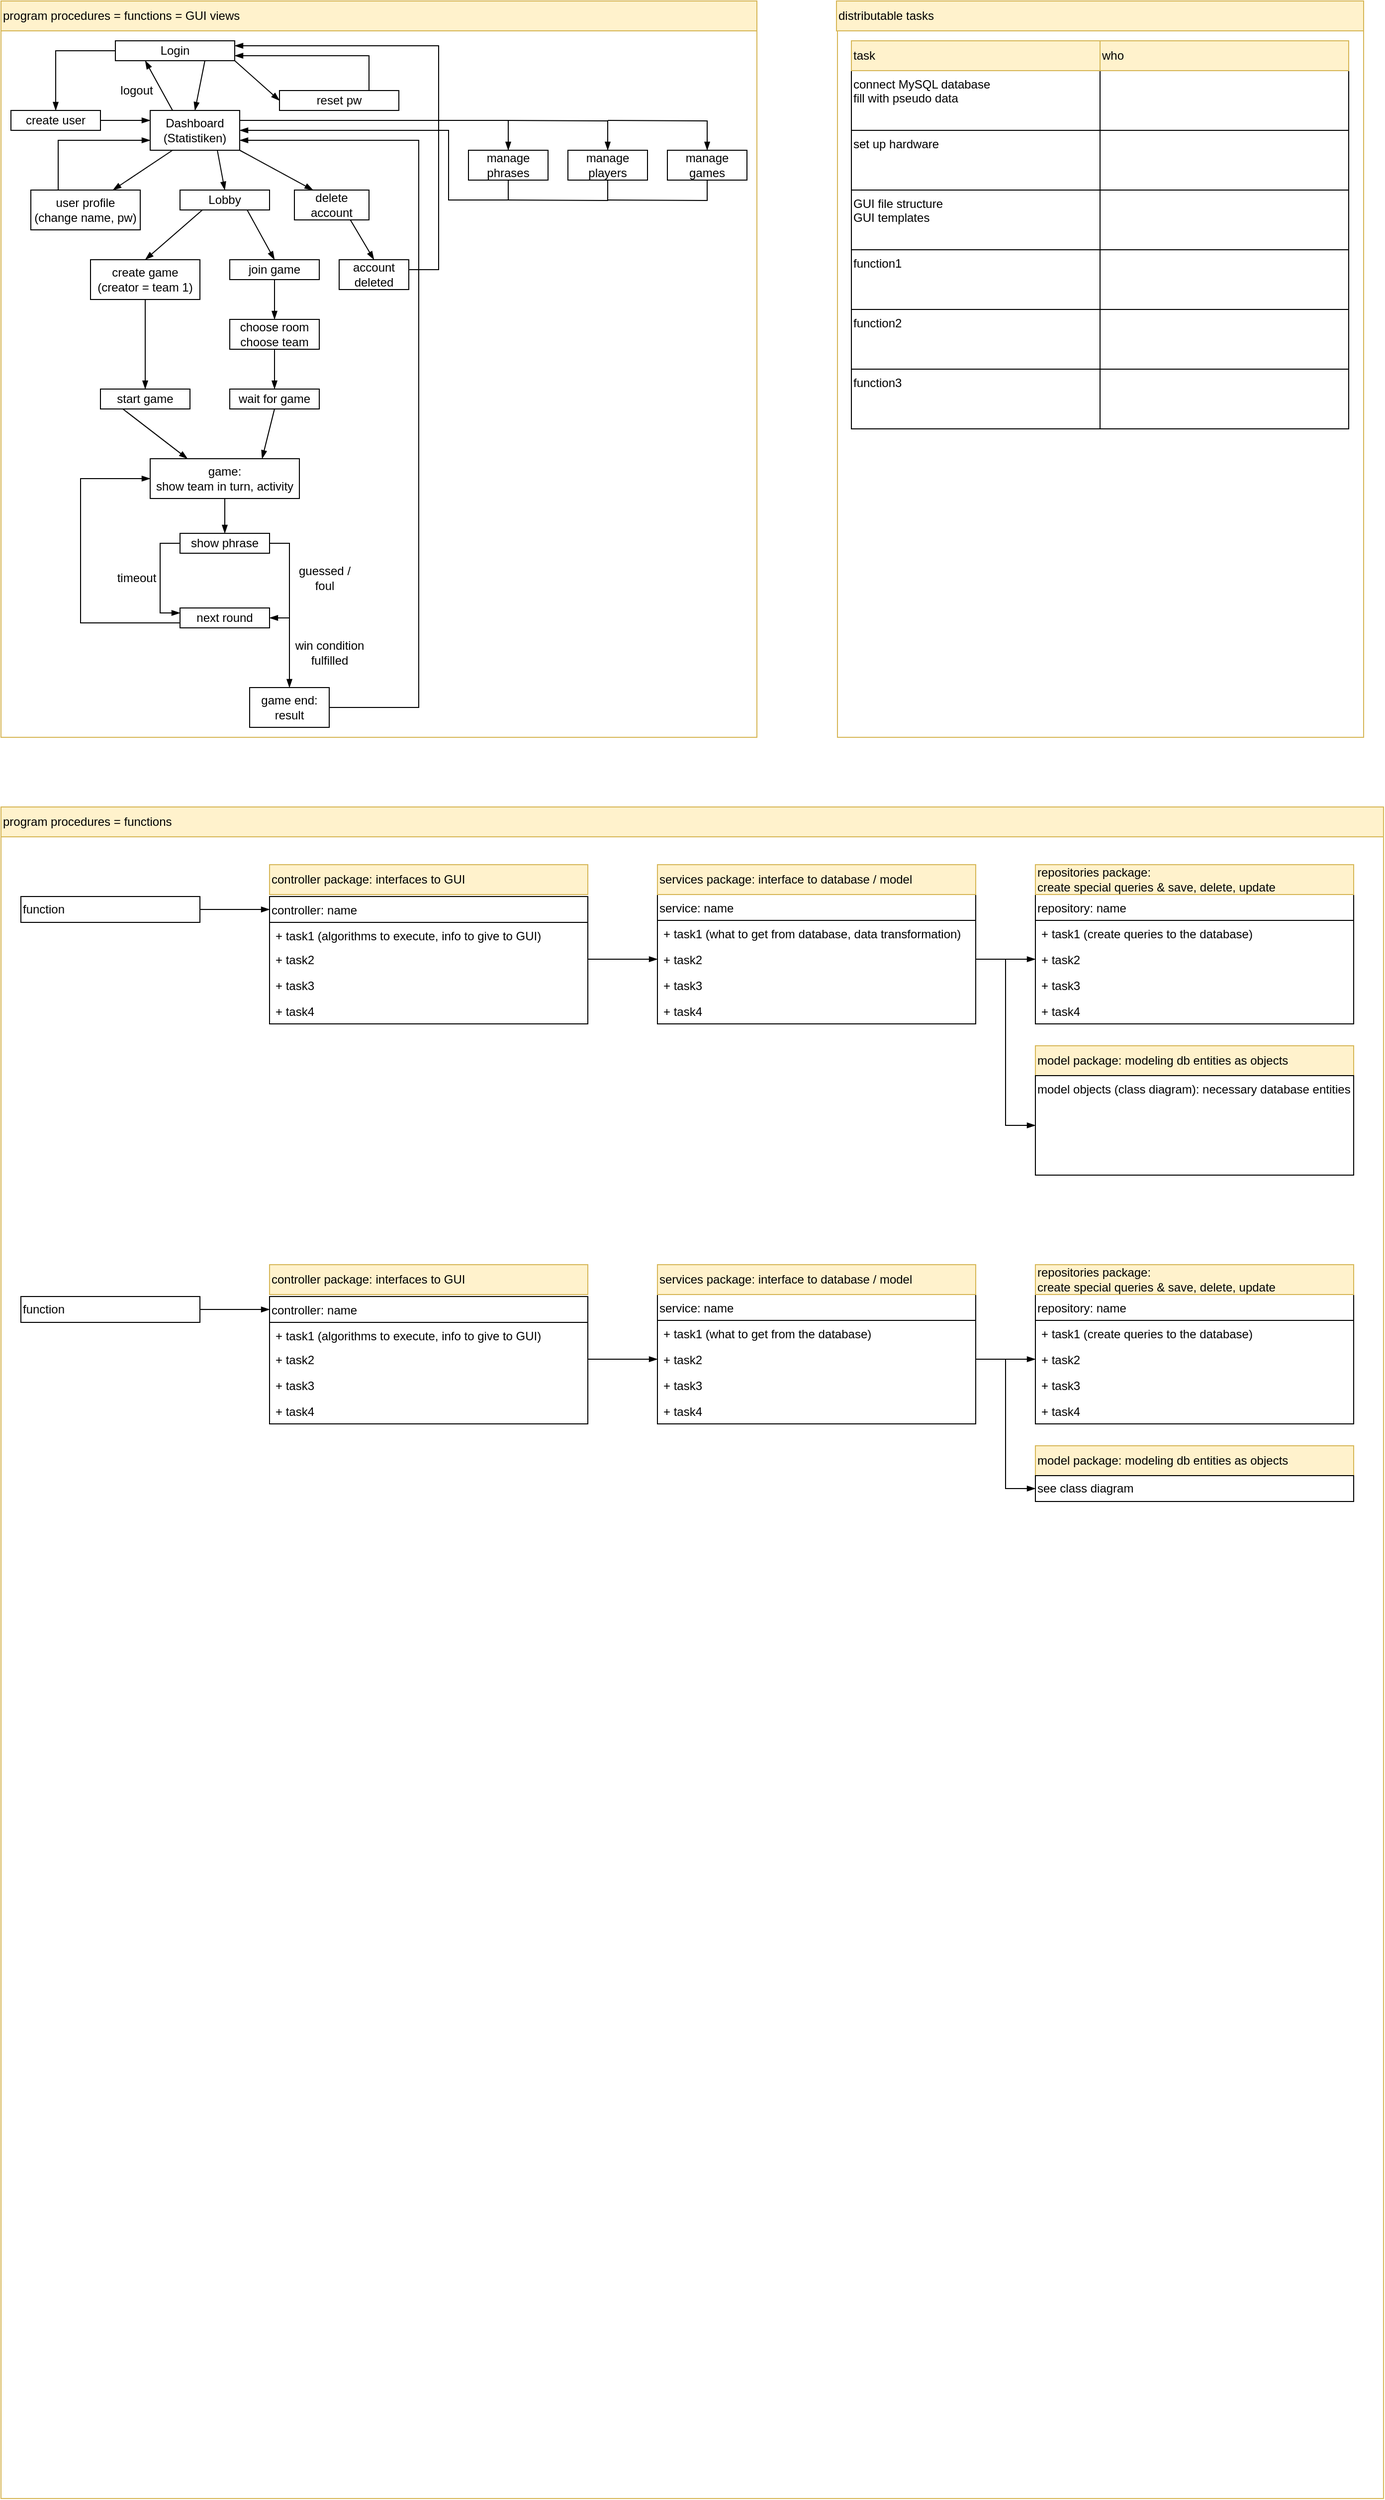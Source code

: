 <mxfile version="14.5.1" type="onedrive"><diagram id="PUHX-HU5GhomaGbyMP8u" name="Page-1"><mxGraphModel dx="1258" dy="1024" grid="1" gridSize="10" guides="1" tooltips="1" connect="1" arrows="1" fold="1" page="1" pageScale="1" pageWidth="827" pageHeight="1169" math="0" shadow="0"><root><mxCell id="0"/><mxCell id="1" parent="0"/><mxCell id="S2btZKRc3dwpK9Tgb1Dn-156" value="" style="rounded=0;whiteSpace=wrap;html=1;strokeColor=#d6b656;strokeWidth=1;align=center;fillColor=none;" parent="1" vertex="1"><mxGeometry x="861" y="70" width="529" height="710" as="geometry"/></mxCell><mxCell id="S2btZKRc3dwpK9Tgb1Dn-114" value="" style="rounded=0;whiteSpace=wrap;html=1;strokeColor=#d6b656;strokeWidth=1;align=center;fillColor=none;" parent="1" vertex="1"><mxGeometry x="20" y="880" width="1390" height="1670" as="geometry"/></mxCell><mxCell id="S2btZKRc3dwpK9Tgb1Dn-51" value="" style="rounded=0;whiteSpace=wrap;html=1;strokeColor=#d6b656;strokeWidth=1;align=center;fillColor=none;" parent="1" vertex="1"><mxGeometry x="20" y="70" width="760" height="710" as="geometry"/></mxCell><mxCell id="S2btZKRc3dwpK9Tgb1Dn-1" value="program procedures = functions = GUI views" style="whiteSpace=wrap;html=1;fillColor=#fff2cc;strokeColor=#d6b656;align=left;" parent="1" vertex="1"><mxGeometry x="20" y="40" width="760" height="30" as="geometry"/></mxCell><mxCell id="S2btZKRc3dwpK9Tgb1Dn-2" value="Login" style="rounded=0;whiteSpace=wrap;html=1;align=center;strokeWidth=1;" parent="1" vertex="1"><mxGeometry x="135" y="80" width="120" height="20" as="geometry"/></mxCell><mxCell id="S2btZKRc3dwpK9Tgb1Dn-3" value="Dashboard&lt;br&gt;(Statistiken)" style="rounded=0;whiteSpace=wrap;html=1;align=center;strokeWidth=1;" parent="1" vertex="1"><mxGeometry x="170" y="150" width="90" height="40" as="geometry"/></mxCell><mxCell id="S2btZKRc3dwpK9Tgb1Dn-4" value="reset pw" style="rounded=0;whiteSpace=wrap;html=1;align=center;strokeWidth=1;" parent="1" vertex="1"><mxGeometry x="300" y="130" width="120" height="20" as="geometry"/></mxCell><mxCell id="S2btZKRc3dwpK9Tgb1Dn-5" value="" style="endArrow=blockThin;html=1;exitX=0.75;exitY=1;exitDx=0;exitDy=0;entryX=0.5;entryY=0;entryDx=0;entryDy=0;endFill=1;rounded=0;" parent="1" source="S2btZKRc3dwpK9Tgb1Dn-2" target="S2btZKRc3dwpK9Tgb1Dn-3" edge="1"><mxGeometry width="50" height="50" relative="1" as="geometry"><mxPoint x="270" y="200" as="sourcePoint"/><mxPoint x="320" y="150" as="targetPoint"/></mxGeometry></mxCell><mxCell id="S2btZKRc3dwpK9Tgb1Dn-9" value="" style="endArrow=blockThin;html=1;exitX=1;exitY=1;exitDx=0;exitDy=0;entryX=0;entryY=0.5;entryDx=0;entryDy=0;endFill=1;rounded=0;" parent="1" source="S2btZKRc3dwpK9Tgb1Dn-2" target="S2btZKRc3dwpK9Tgb1Dn-4" edge="1"><mxGeometry width="50" height="50" relative="1" as="geometry"><mxPoint x="175" y="110" as="sourcePoint"/><mxPoint x="140" y="160" as="targetPoint"/></mxGeometry></mxCell><mxCell id="S2btZKRc3dwpK9Tgb1Dn-10" value="" style="endArrow=blockThin;html=1;exitX=0.75;exitY=0;exitDx=0;exitDy=0;endFill=1;edgeStyle=orthogonalEdgeStyle;rounded=0;entryX=1;entryY=0.75;entryDx=0;entryDy=0;" parent="1" source="S2btZKRc3dwpK9Tgb1Dn-4" target="S2btZKRc3dwpK9Tgb1Dn-2" edge="1"><mxGeometry width="50" height="50" relative="1" as="geometry"><mxPoint x="414" y="100" as="sourcePoint"/><mxPoint x="290" y="100" as="targetPoint"/></mxGeometry></mxCell><mxCell id="S2btZKRc3dwpK9Tgb1Dn-11" value="" style="endArrow=blockThin;html=1;entryX=0.5;entryY=0;entryDx=0;entryDy=0;endFill=1;rounded=0;exitX=0;exitY=0.5;exitDx=0;exitDy=0;" parent="1" source="S2btZKRc3dwpK9Tgb1Dn-2" target="S2btZKRc3dwpK9Tgb1Dn-12" edge="1"><mxGeometry width="50" height="50" relative="1" as="geometry"><mxPoint x="130" y="110" as="sourcePoint"/><mxPoint x="150" y="290" as="targetPoint"/><Array as="points"><mxPoint x="75" y="90"/></Array></mxGeometry></mxCell><mxCell id="S2btZKRc3dwpK9Tgb1Dn-12" value="create user" style="rounded=0;whiteSpace=wrap;html=1;align=center;strokeWidth=1;" parent="1" vertex="1"><mxGeometry x="30" y="150" width="90" height="20" as="geometry"/></mxCell><mxCell id="S2btZKRc3dwpK9Tgb1Dn-13" value="" style="endArrow=blockThin;html=1;endFill=1;rounded=0;exitX=1;exitY=0.5;exitDx=0;exitDy=0;entryX=0;entryY=0.25;entryDx=0;entryDy=0;" parent="1" source="S2btZKRc3dwpK9Tgb1Dn-12" target="S2btZKRc3dwpK9Tgb1Dn-3" edge="1"><mxGeometry width="50" height="50" relative="1" as="geometry"><mxPoint x="30" y="160" as="sourcePoint"/><mxPoint x="150" y="170" as="targetPoint"/></mxGeometry></mxCell><mxCell id="S2btZKRc3dwpK9Tgb1Dn-14" value="user profile&lt;br&gt;(change name, pw)" style="rounded=0;whiteSpace=wrap;html=1;align=center;strokeWidth=1;" parent="1" vertex="1"><mxGeometry x="50" y="230" width="110" height="40" as="geometry"/></mxCell><mxCell id="S2btZKRc3dwpK9Tgb1Dn-15" value="" style="endArrow=blockThin;html=1;exitX=0.25;exitY=1;exitDx=0;exitDy=0;entryX=0.75;entryY=0;entryDx=0;entryDy=0;endFill=1;rounded=0;" parent="1" source="S2btZKRc3dwpK9Tgb1Dn-3" target="S2btZKRc3dwpK9Tgb1Dn-14" edge="1"><mxGeometry width="50" height="50" relative="1" as="geometry"><mxPoint x="175" y="110" as="sourcePoint"/><mxPoint x="117.5" y="160" as="targetPoint"/></mxGeometry></mxCell><mxCell id="S2btZKRc3dwpK9Tgb1Dn-17" value="Lobby" style="rounded=0;whiteSpace=wrap;html=1;align=center;strokeWidth=1;" parent="1" vertex="1"><mxGeometry x="200" y="230" width="90" height="20" as="geometry"/></mxCell><mxCell id="S2btZKRc3dwpK9Tgb1Dn-18" value="" style="endArrow=blockThin;html=1;exitX=0.75;exitY=1;exitDx=0;exitDy=0;entryX=0.5;entryY=0;entryDx=0;entryDy=0;endFill=1;rounded=0;" parent="1" source="S2btZKRc3dwpK9Tgb1Dn-3" target="S2btZKRc3dwpK9Tgb1Dn-17" edge="1"><mxGeometry width="50" height="50" relative="1" as="geometry"><mxPoint x="95" y="200" as="sourcePoint"/><mxPoint x="95" y="240" as="targetPoint"/></mxGeometry></mxCell><mxCell id="S2btZKRc3dwpK9Tgb1Dn-19" value="create game&lt;br&gt;(creator = team 1)" style="rounded=0;whiteSpace=wrap;html=1;align=center;strokeWidth=1;" parent="1" vertex="1"><mxGeometry x="110" y="300" width="110" height="40" as="geometry"/></mxCell><mxCell id="S2btZKRc3dwpK9Tgb1Dn-20" value="choose room&lt;br&gt;choose team" style="rounded=0;whiteSpace=wrap;html=1;align=center;strokeWidth=1;" parent="1" vertex="1"><mxGeometry x="250" y="360" width="90" height="30" as="geometry"/></mxCell><mxCell id="S2btZKRc3dwpK9Tgb1Dn-21" value="start game" style="rounded=0;whiteSpace=wrap;html=1;align=center;strokeWidth=1;" parent="1" vertex="1"><mxGeometry x="120" y="430" width="90" height="20" as="geometry"/></mxCell><mxCell id="S2btZKRc3dwpK9Tgb1Dn-22" value="wait for game" style="rounded=0;whiteSpace=wrap;html=1;align=center;strokeWidth=1;" parent="1" vertex="1"><mxGeometry x="250" y="430" width="90" height="20" as="geometry"/></mxCell><mxCell id="S2btZKRc3dwpK9Tgb1Dn-23" value="" style="endArrow=blockThin;html=1;exitX=0.75;exitY=1;exitDx=0;exitDy=0;entryX=0.5;entryY=0;entryDx=0;entryDy=0;endFill=1;rounded=0;" parent="1" source="S2btZKRc3dwpK9Tgb1Dn-17" target="S2btZKRc3dwpK9Tgb1Dn-28" edge="1"><mxGeometry width="50" height="50" relative="1" as="geometry"><mxPoint x="117.5" y="200" as="sourcePoint"/><mxPoint x="222.5" y="240" as="targetPoint"/></mxGeometry></mxCell><mxCell id="S2btZKRc3dwpK9Tgb1Dn-24" value="" style="endArrow=blockThin;html=1;exitX=0.25;exitY=1;exitDx=0;exitDy=0;entryX=0.5;entryY=0;entryDx=0;entryDy=0;endFill=1;rounded=0;" parent="1" source="S2btZKRc3dwpK9Tgb1Dn-17" target="S2btZKRc3dwpK9Tgb1Dn-19" edge="1"><mxGeometry width="50" height="50" relative="1" as="geometry"><mxPoint x="267.5" y="260" as="sourcePoint"/><mxPoint x="305" y="320" as="targetPoint"/></mxGeometry></mxCell><mxCell id="S2btZKRc3dwpK9Tgb1Dn-25" value="" style="endArrow=blockThin;html=1;exitX=0.5;exitY=1;exitDx=0;exitDy=0;entryX=0.5;entryY=0;entryDx=0;entryDy=0;endFill=1;rounded=0;" parent="1" source="S2btZKRc3dwpK9Tgb1Dn-19" target="S2btZKRc3dwpK9Tgb1Dn-21" edge="1"><mxGeometry width="50" height="50" relative="1" as="geometry"><mxPoint x="297.5" y="280" as="sourcePoint"/><mxPoint x="335" y="340" as="targetPoint"/></mxGeometry></mxCell><mxCell id="S2btZKRc3dwpK9Tgb1Dn-26" value="" style="endArrow=blockThin;html=1;exitX=0.5;exitY=1;exitDx=0;exitDy=0;entryX=0.5;entryY=0;entryDx=0;entryDy=0;endFill=1;rounded=0;" parent="1" source="S2btZKRc3dwpK9Tgb1Dn-20" target="S2btZKRc3dwpK9Tgb1Dn-22" edge="1"><mxGeometry width="50" height="50" relative="1" as="geometry"><mxPoint x="287.5" y="300" as="sourcePoint"/><mxPoint x="325" y="360" as="targetPoint"/></mxGeometry></mxCell><mxCell id="S2btZKRc3dwpK9Tgb1Dn-27" value="" style="endArrow=blockThin;html=1;exitX=0.25;exitY=0;exitDx=0;exitDy=0;entryX=0;entryY=0.75;entryDx=0;entryDy=0;endFill=1;edgeStyle=orthogonalEdgeStyle;rounded=0;" parent="1" source="S2btZKRc3dwpK9Tgb1Dn-14" target="S2btZKRc3dwpK9Tgb1Dn-3" edge="1"><mxGeometry width="50" height="50" relative="1" as="geometry"><mxPoint x="380" y="160" as="sourcePoint"/><mxPoint x="265" y="100" as="targetPoint"/></mxGeometry></mxCell><mxCell id="S2btZKRc3dwpK9Tgb1Dn-28" value="join game" style="rounded=0;whiteSpace=wrap;html=1;align=center;strokeWidth=1;" parent="1" vertex="1"><mxGeometry x="250" y="300" width="90" height="20" as="geometry"/></mxCell><mxCell id="S2btZKRc3dwpK9Tgb1Dn-29" value="" style="endArrow=blockThin;html=1;exitX=0.5;exitY=1;exitDx=0;exitDy=0;entryX=0.5;entryY=0;entryDx=0;entryDy=0;endFill=1;rounded=0;" parent="1" source="S2btZKRc3dwpK9Tgb1Dn-28" target="S2btZKRc3dwpK9Tgb1Dn-20" edge="1"><mxGeometry width="50" height="50" relative="1" as="geometry"><mxPoint x="305" y="390" as="sourcePoint"/><mxPoint x="305" y="430" as="targetPoint"/></mxGeometry></mxCell><mxCell id="S2btZKRc3dwpK9Tgb1Dn-30" value="game:&lt;br&gt;show team in turn, activity" style="rounded=0;whiteSpace=wrap;html=1;align=center;strokeWidth=1;" parent="1" vertex="1"><mxGeometry x="170" y="500" width="150" height="40" as="geometry"/></mxCell><mxCell id="S2btZKRc3dwpK9Tgb1Dn-32" value="" style="endArrow=blockThin;html=1;entryX=0.25;entryY=0;entryDx=0;entryDy=0;endFill=1;rounded=0;exitX=0.25;exitY=1;exitDx=0;exitDy=0;" parent="1" source="S2btZKRc3dwpK9Tgb1Dn-21" target="S2btZKRc3dwpK9Tgb1Dn-30" edge="1"><mxGeometry width="50" height="50" relative="1" as="geometry"><mxPoint x="175" y="350" as="sourcePoint"/><mxPoint x="175" y="440" as="targetPoint"/></mxGeometry></mxCell><mxCell id="S2btZKRc3dwpK9Tgb1Dn-33" value="" style="endArrow=blockThin;html=1;exitX=0.5;exitY=1;exitDx=0;exitDy=0;entryX=0.75;entryY=0;entryDx=0;entryDy=0;endFill=1;rounded=0;" parent="1" source="S2btZKRc3dwpK9Tgb1Dn-22" target="S2btZKRc3dwpK9Tgb1Dn-30" edge="1"><mxGeometry width="50" height="50" relative="1" as="geometry"><mxPoint x="185" y="360" as="sourcePoint"/><mxPoint x="185" y="450" as="targetPoint"/></mxGeometry></mxCell><mxCell id="S2btZKRc3dwpK9Tgb1Dn-34" value="show phrase" style="rounded=0;whiteSpace=wrap;html=1;align=center;strokeWidth=1;" parent="1" vertex="1"><mxGeometry x="200" y="575" width="90" height="20" as="geometry"/></mxCell><mxCell id="S2btZKRc3dwpK9Tgb1Dn-35" value="" style="endArrow=blockThin;html=1;exitX=0.5;exitY=1;exitDx=0;exitDy=0;entryX=0.5;entryY=0;entryDx=0;entryDy=0;endFill=1;rounded=0;" parent="1" source="S2btZKRc3dwpK9Tgb1Dn-30" target="S2btZKRc3dwpK9Tgb1Dn-34" edge="1"><mxGeometry width="50" height="50" relative="1" as="geometry"><mxPoint x="175" y="350" as="sourcePoint"/><mxPoint x="175" y="440" as="targetPoint"/></mxGeometry></mxCell><mxCell id="S2btZKRc3dwpK9Tgb1Dn-36" value="next round" style="rounded=0;whiteSpace=wrap;html=1;align=center;strokeWidth=1;" parent="1" vertex="1"><mxGeometry x="200" y="650" width="90" height="20" as="geometry"/></mxCell><mxCell id="S2btZKRc3dwpK9Tgb1Dn-37" value="" style="endArrow=blockThin;html=1;exitX=0;exitY=0.5;exitDx=0;exitDy=0;endFill=1;rounded=0;edgeStyle=orthogonalEdgeStyle;entryX=0;entryY=0.25;entryDx=0;entryDy=0;" parent="1" source="S2btZKRc3dwpK9Tgb1Dn-34" target="S2btZKRc3dwpK9Tgb1Dn-36" edge="1"><mxGeometry width="50" height="50" relative="1" as="geometry"><mxPoint x="255" y="540" as="sourcePoint"/><mxPoint x="190" y="640" as="targetPoint"/><Array as="points"><mxPoint x="180" y="585"/><mxPoint x="180" y="655"/></Array></mxGeometry></mxCell><mxCell id="S2btZKRc3dwpK9Tgb1Dn-38" value="" style="endArrow=blockThin;html=1;exitX=1;exitY=0.5;exitDx=0;exitDy=0;entryX=1;entryY=0.5;entryDx=0;entryDy=0;endFill=1;rounded=0;edgeStyle=orthogonalEdgeStyle;" parent="1" source="S2btZKRc3dwpK9Tgb1Dn-34" target="S2btZKRc3dwpK9Tgb1Dn-36" edge="1"><mxGeometry width="50" height="50" relative="1" as="geometry"><mxPoint x="210" y="595" as="sourcePoint"/><mxPoint x="210" y="670" as="targetPoint"/><Array as="points"><mxPoint x="310" y="585"/><mxPoint x="310" y="660"/></Array></mxGeometry></mxCell><mxCell id="S2btZKRc3dwpK9Tgb1Dn-39" value="timeout" style="text;html=1;align=center;verticalAlign=middle;resizable=0;points=[];autosize=1;rotation=0;" parent="1" vertex="1"><mxGeometry x="131" y="610" width="50" height="20" as="geometry"/></mxCell><mxCell id="S2btZKRc3dwpK9Tgb1Dn-40" value="guessed /&lt;br&gt;foul" style="text;html=1;align=center;verticalAlign=middle;resizable=0;points=[];autosize=1;rotation=0;" parent="1" vertex="1"><mxGeometry x="310" y="605" width="70" height="30" as="geometry"/></mxCell><mxCell id="S2btZKRc3dwpK9Tgb1Dn-41" value="game end:&lt;br&gt;result" style="rounded=0;whiteSpace=wrap;html=1;align=center;strokeWidth=1;" parent="1" vertex="1"><mxGeometry x="270" y="730" width="80" height="40" as="geometry"/></mxCell><mxCell id="S2btZKRc3dwpK9Tgb1Dn-42" value="" style="endArrow=blockThin;html=1;entryX=0.5;entryY=0;entryDx=0;entryDy=0;endFill=1;rounded=0;" parent="1" target="S2btZKRc3dwpK9Tgb1Dn-41" edge="1"><mxGeometry width="50" height="50" relative="1" as="geometry"><mxPoint x="310" y="660" as="sourcePoint"/><mxPoint x="373.71" y="752.5" as="targetPoint"/></mxGeometry></mxCell><mxCell id="S2btZKRc3dwpK9Tgb1Dn-43" value="win condition&lt;br&gt;fulfilled" style="text;html=1;align=center;verticalAlign=middle;resizable=0;points=[];autosize=1;rotation=0;" parent="1" vertex="1"><mxGeometry x="310" y="680" width="80" height="30" as="geometry"/></mxCell><mxCell id="S2btZKRc3dwpK9Tgb1Dn-44" value="" style="endArrow=blockThin;html=1;exitX=0;exitY=0.75;exitDx=0;exitDy=0;endFill=1;rounded=0;edgeStyle=orthogonalEdgeStyle;entryX=0;entryY=0.5;entryDx=0;entryDy=0;" parent="1" source="S2btZKRc3dwpK9Tgb1Dn-36" target="S2btZKRc3dwpK9Tgb1Dn-30" edge="1"><mxGeometry width="50" height="50" relative="1" as="geometry"><mxPoint x="210" y="595" as="sourcePoint"/><mxPoint x="80" y="470" as="targetPoint"/><Array as="points"><mxPoint x="100" y="665"/><mxPoint x="100" y="520"/></Array></mxGeometry></mxCell><mxCell id="S2btZKRc3dwpK9Tgb1Dn-45" value="" style="endArrow=blockThin;html=1;exitX=1;exitY=0.5;exitDx=0;exitDy=0;endFill=1;edgeStyle=orthogonalEdgeStyle;rounded=0;entryX=1;entryY=0.75;entryDx=0;entryDy=0;" parent="1" source="S2btZKRc3dwpK9Tgb1Dn-41" target="S2btZKRc3dwpK9Tgb1Dn-3" edge="1"><mxGeometry width="50" height="50" relative="1" as="geometry"><mxPoint x="87.5" y="240" as="sourcePoint"/><mxPoint x="400" y="190" as="targetPoint"/><Array as="points"><mxPoint x="440" y="750"/><mxPoint x="440" y="180"/></Array></mxGeometry></mxCell><mxCell id="S2btZKRc3dwpK9Tgb1Dn-52" value="manage&lt;br&gt;phrases" style="rounded=0;whiteSpace=wrap;html=1;align=center;strokeWidth=1;" parent="1" vertex="1"><mxGeometry x="490" y="190" width="80" height="30" as="geometry"/></mxCell><mxCell id="S2btZKRc3dwpK9Tgb1Dn-53" value="manage&lt;br&gt;players" style="rounded=0;whiteSpace=wrap;html=1;align=center;strokeWidth=1;" parent="1" vertex="1"><mxGeometry x="590" y="190" width="80" height="30" as="geometry"/></mxCell><mxCell id="S2btZKRc3dwpK9Tgb1Dn-54" value="" style="endArrow=blockThin;html=1;exitX=0.25;exitY=0;exitDx=0;exitDy=0;entryX=0.25;entryY=1;entryDx=0;entryDy=0;endFill=1;rounded=0;" parent="1" source="S2btZKRc3dwpK9Tgb1Dn-3" target="S2btZKRc3dwpK9Tgb1Dn-2" edge="1"><mxGeometry width="50" height="50" relative="1" as="geometry"><mxPoint x="205" y="110" as="sourcePoint"/><mxPoint x="225" y="160" as="targetPoint"/></mxGeometry></mxCell><mxCell id="S2btZKRc3dwpK9Tgb1Dn-55" value="logout" style="text;html=1;align=center;verticalAlign=middle;resizable=0;points=[];autosize=1;" parent="1" vertex="1"><mxGeometry x="131" y="120" width="50" height="20" as="geometry"/></mxCell><mxCell id="S2btZKRc3dwpK9Tgb1Dn-56" value="" style="endArrow=blockThin;html=1;endFill=1;rounded=0;exitX=1;exitY=1;exitDx=0;exitDy=0;entryX=0.25;entryY=0;entryDx=0;entryDy=0;" parent="1" source="S2btZKRc3dwpK9Tgb1Dn-3" target="S2btZKRc3dwpK9Tgb1Dn-57" edge="1"><mxGeometry width="50" height="50" relative="1" as="geometry"><mxPoint x="500" y="159.58" as="sourcePoint"/><mxPoint x="560" y="210" as="targetPoint"/></mxGeometry></mxCell><mxCell id="S2btZKRc3dwpK9Tgb1Dn-57" value="delete &lt;br&gt;account" style="rounded=0;whiteSpace=wrap;html=1;align=center;strokeWidth=1;" parent="1" vertex="1"><mxGeometry x="315" y="230" width="75" height="30" as="geometry"/></mxCell><mxCell id="S2btZKRc3dwpK9Tgb1Dn-58" value="" style="endArrow=blockThin;html=1;exitX=1;exitY=0.5;exitDx=0;exitDy=0;endFill=1;edgeStyle=orthogonalEdgeStyle;rounded=0;entryX=1;entryY=0.25;entryDx=0;entryDy=0;" parent="1" source="S2btZKRc3dwpK9Tgb1Dn-59" target="S2btZKRc3dwpK9Tgb1Dn-2" edge="1"><mxGeometry width="50" height="50" relative="1" as="geometry"><mxPoint x="400" y="140" as="sourcePoint"/><mxPoint x="265" y="105" as="targetPoint"/><Array as="points"><mxPoint x="430" y="310"/><mxPoint x="460" y="310"/><mxPoint x="460" y="85"/></Array></mxGeometry></mxCell><mxCell id="S2btZKRc3dwpK9Tgb1Dn-59" value="account&lt;br&gt;deleted" style="rounded=0;whiteSpace=wrap;html=1;align=center;strokeWidth=1;" parent="1" vertex="1"><mxGeometry x="360" y="300" width="70" height="30" as="geometry"/></mxCell><mxCell id="S2btZKRc3dwpK9Tgb1Dn-60" value="" style="endArrow=blockThin;html=1;endFill=1;rounded=0;exitX=0.75;exitY=1;exitDx=0;exitDy=0;entryX=0.5;entryY=0;entryDx=0;entryDy=0;" parent="1" source="S2btZKRc3dwpK9Tgb1Dn-57" target="S2btZKRc3dwpK9Tgb1Dn-59" edge="1"><mxGeometry width="50" height="50" relative="1" as="geometry"><mxPoint x="270" y="200" as="sourcePoint"/><mxPoint x="351.25" y="240" as="targetPoint"/></mxGeometry></mxCell><mxCell id="S2btZKRc3dwpK9Tgb1Dn-61" value="manage&lt;br&gt;games" style="rounded=0;whiteSpace=wrap;html=1;align=center;strokeWidth=1;" parent="1" vertex="1"><mxGeometry x="690" y="190" width="80" height="30" as="geometry"/></mxCell><mxCell id="S2btZKRc3dwpK9Tgb1Dn-62" value="" style="endArrow=blockThin;html=1;exitX=1;exitY=0.25;exitDx=0;exitDy=0;endFill=1;edgeStyle=orthogonalEdgeStyle;rounded=0;entryX=0.5;entryY=0;entryDx=0;entryDy=0;fontStyle=1" parent="1" source="S2btZKRc3dwpK9Tgb1Dn-3" target="S2btZKRc3dwpK9Tgb1Dn-52" edge="1"><mxGeometry width="50" height="50" relative="1" as="geometry"><mxPoint x="400" y="140" as="sourcePoint"/><mxPoint x="265" y="105" as="targetPoint"/></mxGeometry></mxCell><mxCell id="S2btZKRc3dwpK9Tgb1Dn-63" value="" style="endArrow=blockThin;html=1;endFill=1;edgeStyle=orthogonalEdgeStyle;rounded=0;entryX=0.5;entryY=0;entryDx=0;entryDy=0;" parent="1" target="S2btZKRc3dwpK9Tgb1Dn-53" edge="1"><mxGeometry width="50" height="50" relative="1" as="geometry"><mxPoint x="520" y="160" as="sourcePoint"/><mxPoint x="540" y="240" as="targetPoint"/></mxGeometry></mxCell><mxCell id="S2btZKRc3dwpK9Tgb1Dn-64" value="" style="endArrow=blockThin;html=1;endFill=1;edgeStyle=orthogonalEdgeStyle;rounded=0;entryX=0.5;entryY=0;entryDx=0;entryDy=0;" parent="1" target="S2btZKRc3dwpK9Tgb1Dn-61" edge="1"><mxGeometry width="50" height="50" relative="1" as="geometry"><mxPoint x="630" y="160" as="sourcePoint"/><mxPoint x="640" y="240" as="targetPoint"/></mxGeometry></mxCell><mxCell id="S2btZKRc3dwpK9Tgb1Dn-65" value="" style="endArrow=none;html=1;endFill=0;edgeStyle=orthogonalEdgeStyle;rounded=0;exitX=1;exitY=0.5;exitDx=0;exitDy=0;entryX=0.5;entryY=1;entryDx=0;entryDy=0;startArrow=blockThin;startFill=1;" parent="1" source="S2btZKRc3dwpK9Tgb1Dn-3" target="S2btZKRc3dwpK9Tgb1Dn-52" edge="1"><mxGeometry width="50" height="50" relative="1" as="geometry"><mxPoint x="520" y="330.0" as="sourcePoint"/><mxPoint x="630" y="360.0" as="targetPoint"/><Array as="points"><mxPoint x="470" y="170"/><mxPoint x="470" y="240"/><mxPoint x="530" y="240"/></Array></mxGeometry></mxCell><mxCell id="S2btZKRc3dwpK9Tgb1Dn-66" value="" style="endArrow=none;html=1;endFill=0;edgeStyle=orthogonalEdgeStyle;rounded=0;entryX=0.5;entryY=1;entryDx=0;entryDy=0;" parent="1" target="S2btZKRc3dwpK9Tgb1Dn-53" edge="1"><mxGeometry width="50" height="50" relative="1" as="geometry"><mxPoint x="530" y="240" as="sourcePoint"/><mxPoint x="640" y="200.0" as="targetPoint"/></mxGeometry></mxCell><mxCell id="S2btZKRc3dwpK9Tgb1Dn-67" value="" style="endArrow=none;html=1;endFill=0;edgeStyle=orthogonalEdgeStyle;rounded=0;entryX=0.5;entryY=1;entryDx=0;entryDy=0;" parent="1" target="S2btZKRc3dwpK9Tgb1Dn-61" edge="1"><mxGeometry width="50" height="50" relative="1" as="geometry"><mxPoint x="630" y="240.0" as="sourcePoint"/><mxPoint x="730" y="230" as="targetPoint"/></mxGeometry></mxCell><mxCell id="S2btZKRc3dwpK9Tgb1Dn-68" value="program procedures = functions" style="whiteSpace=wrap;html=1;fillColor=#fff2cc;strokeColor=#d6b656;align=left;" parent="1" vertex="1"><mxGeometry x="20" y="850" width="1390" height="30" as="geometry"/></mxCell><mxCell id="S2btZKRc3dwpK9Tgb1Dn-69" value="function" style="rounded=0;whiteSpace=wrap;html=1;align=left;strokeWidth=1;" parent="1" vertex="1"><mxGeometry x="40" y="940" width="180" height="26" as="geometry"/></mxCell><mxCell id="S2btZKRc3dwpK9Tgb1Dn-72" value="controller: name" style="swimlane;fontStyle=0;childLayout=stackLayout;horizontal=1;startSize=26;fillColor=none;horizontalStack=0;resizeParent=1;resizeParentMax=0;resizeLast=0;collapsible=1;marginBottom=0;strokeColor=#000000;strokeWidth=1;align=left;" parent="1" vertex="1"><mxGeometry x="290" y="940" width="320" height="128" as="geometry"/></mxCell><mxCell id="S2btZKRc3dwpK9Tgb1Dn-73" value="+ task1 (algorithms to execute, info to give to GUI)" style="text;strokeColor=none;fillColor=none;align=left;verticalAlign=top;spacingLeft=4;spacingRight=4;overflow=hidden;rotatable=0;points=[[0,0.5],[1,0.5]];portConstraint=eastwest;" parent="S2btZKRc3dwpK9Tgb1Dn-72" vertex="1"><mxGeometry y="26" width="320" height="24" as="geometry"/></mxCell><mxCell id="S2btZKRc3dwpK9Tgb1Dn-74" value="+ task2" style="text;strokeColor=none;fillColor=none;align=left;verticalAlign=top;spacingLeft=4;spacingRight=4;overflow=hidden;rotatable=0;points=[[0,0.5],[1,0.5]];portConstraint=eastwest;" parent="S2btZKRc3dwpK9Tgb1Dn-72" vertex="1"><mxGeometry y="50" width="320" height="26" as="geometry"/></mxCell><mxCell id="S2btZKRc3dwpK9Tgb1Dn-82" value="+ task3" style="text;strokeColor=none;fillColor=none;align=left;verticalAlign=top;spacingLeft=4;spacingRight=4;overflow=hidden;rotatable=0;points=[[0,0.5],[1,0.5]];portConstraint=eastwest;" parent="S2btZKRc3dwpK9Tgb1Dn-72" vertex="1"><mxGeometry y="76" width="320" height="26" as="geometry"/></mxCell><mxCell id="S2btZKRc3dwpK9Tgb1Dn-75" value="+ task4" style="text;strokeColor=none;fillColor=none;align=left;verticalAlign=top;spacingLeft=4;spacingRight=4;overflow=hidden;rotatable=0;points=[[0,0.5],[1,0.5]];portConstraint=eastwest;" parent="S2btZKRc3dwpK9Tgb1Dn-72" vertex="1"><mxGeometry y="102" width="320" height="26" as="geometry"/></mxCell><mxCell id="S2btZKRc3dwpK9Tgb1Dn-84" value="" style="endArrow=blockThin;html=1;exitX=1;exitY=0.5;exitDx=0;exitDy=0;endFill=1;rounded=0;entryX=0;entryY=0.102;entryDx=0;entryDy=0;entryPerimeter=0;" parent="1" source="S2btZKRc3dwpK9Tgb1Dn-69" target="S2btZKRc3dwpK9Tgb1Dn-72" edge="1"><mxGeometry width="50" height="50" relative="1" as="geometry"><mxPoint x="275" y="550" as="sourcePoint"/><mxPoint x="280" y="960" as="targetPoint"/></mxGeometry></mxCell><mxCell id="S2btZKRc3dwpK9Tgb1Dn-86" value="service: name" style="swimlane;fontStyle=0;childLayout=stackLayout;horizontal=1;startSize=26;fillColor=none;horizontalStack=0;resizeParent=1;resizeParentMax=0;resizeLast=0;collapsible=1;marginBottom=0;strokeColor=#000000;strokeWidth=1;align=left;" parent="1" vertex="1"><mxGeometry x="680" y="938" width="320" height="130" as="geometry"/></mxCell><mxCell id="S2btZKRc3dwpK9Tgb1Dn-87" value="+ task1 (what to get from database, data transformation)" style="text;strokeColor=none;fillColor=none;align=left;verticalAlign=top;spacingLeft=4;spacingRight=4;overflow=hidden;rotatable=0;points=[[0,0.5],[1,0.5]];portConstraint=eastwest;" parent="S2btZKRc3dwpK9Tgb1Dn-86" vertex="1"><mxGeometry y="26" width="320" height="26" as="geometry"/></mxCell><mxCell id="S2btZKRc3dwpK9Tgb1Dn-88" value="+ task2" style="text;strokeColor=none;fillColor=none;align=left;verticalAlign=top;spacingLeft=4;spacingRight=4;overflow=hidden;rotatable=0;points=[[0,0.5],[1,0.5]];portConstraint=eastwest;" parent="S2btZKRc3dwpK9Tgb1Dn-86" vertex="1"><mxGeometry y="52" width="320" height="26" as="geometry"/></mxCell><mxCell id="S2btZKRc3dwpK9Tgb1Dn-89" value="+ task3" style="text;strokeColor=none;fillColor=none;align=left;verticalAlign=top;spacingLeft=4;spacingRight=4;overflow=hidden;rotatable=0;points=[[0,0.5],[1,0.5]];portConstraint=eastwest;" parent="S2btZKRc3dwpK9Tgb1Dn-86" vertex="1"><mxGeometry y="78" width="320" height="26" as="geometry"/></mxCell><mxCell id="S2btZKRc3dwpK9Tgb1Dn-90" value="+ task4" style="text;strokeColor=none;fillColor=none;align=left;verticalAlign=top;spacingLeft=4;spacingRight=4;overflow=hidden;rotatable=0;points=[[0,0.5],[1,0.5]];portConstraint=eastwest;" parent="S2btZKRc3dwpK9Tgb1Dn-86" vertex="1"><mxGeometry y="104" width="320" height="26" as="geometry"/></mxCell><mxCell id="S2btZKRc3dwpK9Tgb1Dn-91" value="" style="endArrow=blockThin;html=1;endFill=1;rounded=0;exitX=1;exitY=0.5;exitDx=0;exitDy=0;entryX=0;entryY=0.5;entryDx=0;entryDy=0;" parent="1" source="S2btZKRc3dwpK9Tgb1Dn-74" target="S2btZKRc3dwpK9Tgb1Dn-88" edge="1"><mxGeometry width="50" height="50" relative="1" as="geometry"><mxPoint x="620" y="970" as="sourcePoint"/><mxPoint x="650" y="980" as="targetPoint"/></mxGeometry></mxCell><mxCell id="S2btZKRc3dwpK9Tgb1Dn-92" value="repository: name" style="swimlane;fontStyle=0;childLayout=stackLayout;horizontal=1;startSize=26;fillColor=none;horizontalStack=0;resizeParent=1;resizeParentMax=0;resizeLast=0;collapsible=1;marginBottom=0;strokeColor=#000000;strokeWidth=1;align=left;" parent="1" vertex="1"><mxGeometry x="1060" y="938" width="320" height="130" as="geometry"/></mxCell><mxCell id="S2btZKRc3dwpK9Tgb1Dn-93" value="+ task1 (create queries to the database)" style="text;strokeColor=none;fillColor=none;align=left;verticalAlign=top;spacingLeft=4;spacingRight=4;overflow=hidden;rotatable=0;points=[[0,0.5],[1,0.5]];portConstraint=eastwest;" parent="S2btZKRc3dwpK9Tgb1Dn-92" vertex="1"><mxGeometry y="26" width="320" height="26" as="geometry"/></mxCell><mxCell id="S2btZKRc3dwpK9Tgb1Dn-94" value="+ task2" style="text;strokeColor=none;fillColor=none;align=left;verticalAlign=top;spacingLeft=4;spacingRight=4;overflow=hidden;rotatable=0;points=[[0,0.5],[1,0.5]];portConstraint=eastwest;" parent="S2btZKRc3dwpK9Tgb1Dn-92" vertex="1"><mxGeometry y="52" width="320" height="26" as="geometry"/></mxCell><mxCell id="S2btZKRc3dwpK9Tgb1Dn-95" value="+ task3" style="text;strokeColor=none;fillColor=none;align=left;verticalAlign=top;spacingLeft=4;spacingRight=4;overflow=hidden;rotatable=0;points=[[0,0.5],[1,0.5]];portConstraint=eastwest;" parent="S2btZKRc3dwpK9Tgb1Dn-92" vertex="1"><mxGeometry y="78" width="320" height="26" as="geometry"/></mxCell><mxCell id="S2btZKRc3dwpK9Tgb1Dn-96" value="+ task4" style="text;strokeColor=none;fillColor=none;align=left;verticalAlign=top;spacingLeft=4;spacingRight=4;overflow=hidden;rotatable=0;points=[[0,0.5],[1,0.5]];portConstraint=eastwest;" parent="S2btZKRc3dwpK9Tgb1Dn-92" vertex="1"><mxGeometry y="104" width="320" height="26" as="geometry"/></mxCell><mxCell id="S2btZKRc3dwpK9Tgb1Dn-97" value="" style="endArrow=blockThin;html=1;endFill=1;rounded=0;exitX=1;exitY=0.5;exitDx=0;exitDy=0;entryX=0;entryY=0.5;entryDx=0;entryDy=0;" parent="1" source="S2btZKRc3dwpK9Tgb1Dn-88" target="S2btZKRc3dwpK9Tgb1Dn-94" edge="1"><mxGeometry width="50" height="50" relative="1" as="geometry"><mxPoint x="1000" y="1030" as="sourcePoint"/><mxPoint x="1010" y="1030" as="targetPoint"/></mxGeometry></mxCell><mxCell id="S2btZKRc3dwpK9Tgb1Dn-108" value="controller package: interfaces to GUI" style="whiteSpace=wrap;html=1;fillColor=#fff2cc;strokeColor=#d6b656;align=left;" parent="1" vertex="1"><mxGeometry x="290" y="908" width="320" height="30" as="geometry"/></mxCell><mxCell id="S2btZKRc3dwpK9Tgb1Dn-109" value="services package: interface to database / model" style="whiteSpace=wrap;html=1;fillColor=#fff2cc;strokeColor=#d6b656;align=left;" parent="1" vertex="1"><mxGeometry x="680" y="908" width="320" height="30" as="geometry"/></mxCell><mxCell id="S2btZKRc3dwpK9Tgb1Dn-110" value="repositories package:&lt;br&gt;create special queries &amp;amp; save, delete, update" style="whiteSpace=wrap;html=1;fillColor=#fff2cc;strokeColor=#d6b656;align=left;" parent="1" vertex="1"><mxGeometry x="1060" y="908" width="320" height="30" as="geometry"/></mxCell><mxCell id="S2btZKRc3dwpK9Tgb1Dn-111" value="model package: modeling db entities as objects" style="whiteSpace=wrap;html=1;fillColor=#fff2cc;strokeColor=#d6b656;align=left;" parent="1" vertex="1"><mxGeometry x="1060" y="1090" width="320" height="30" as="geometry"/></mxCell><mxCell id="S2btZKRc3dwpK9Tgb1Dn-112" value="model objects (class diagram): necessary database entities" style="rounded=0;whiteSpace=wrap;html=1;align=left;strokeWidth=1;verticalAlign=top;" parent="1" vertex="1"><mxGeometry x="1060" y="1120" width="320" height="100" as="geometry"/></mxCell><mxCell id="S2btZKRc3dwpK9Tgb1Dn-113" value="" style="endArrow=blockThin;html=1;endFill=1;rounded=0;exitX=1;exitY=0.5;exitDx=0;exitDy=0;entryX=0;entryY=0.5;entryDx=0;entryDy=0;edgeStyle=orthogonalEdgeStyle;" parent="1" source="S2btZKRc3dwpK9Tgb1Dn-88" target="S2btZKRc3dwpK9Tgb1Dn-112" edge="1"><mxGeometry width="50" height="50" relative="1" as="geometry"><mxPoint x="1010" y="1013.0" as="sourcePoint"/><mxPoint x="1070" y="1013.0" as="targetPoint"/></mxGeometry></mxCell><mxCell id="S2btZKRc3dwpK9Tgb1Dn-115" value="function" style="rounded=0;whiteSpace=wrap;html=1;align=left;strokeWidth=1;" parent="1" vertex="1"><mxGeometry x="40" y="1342" width="180" height="26" as="geometry"/></mxCell><mxCell id="S2btZKRc3dwpK9Tgb1Dn-116" value="controller: name" style="swimlane;fontStyle=0;childLayout=stackLayout;horizontal=1;startSize=26;fillColor=none;horizontalStack=0;resizeParent=1;resizeParentMax=0;resizeLast=0;collapsible=1;marginBottom=0;strokeColor=#000000;strokeWidth=1;align=left;" parent="1" vertex="1"><mxGeometry x="290" y="1342" width="320" height="128" as="geometry"/></mxCell><mxCell id="S2btZKRc3dwpK9Tgb1Dn-117" value="+ task1 (algorithms to execute, info to give to GUI)" style="text;strokeColor=none;fillColor=none;align=left;verticalAlign=top;spacingLeft=4;spacingRight=4;overflow=hidden;rotatable=0;points=[[0,0.5],[1,0.5]];portConstraint=eastwest;" parent="S2btZKRc3dwpK9Tgb1Dn-116" vertex="1"><mxGeometry y="26" width="320" height="24" as="geometry"/></mxCell><mxCell id="S2btZKRc3dwpK9Tgb1Dn-118" value="+ task2" style="text;strokeColor=none;fillColor=none;align=left;verticalAlign=top;spacingLeft=4;spacingRight=4;overflow=hidden;rotatable=0;points=[[0,0.5],[1,0.5]];portConstraint=eastwest;" parent="S2btZKRc3dwpK9Tgb1Dn-116" vertex="1"><mxGeometry y="50" width="320" height="26" as="geometry"/></mxCell><mxCell id="S2btZKRc3dwpK9Tgb1Dn-119" value="+ task3" style="text;strokeColor=none;fillColor=none;align=left;verticalAlign=top;spacingLeft=4;spacingRight=4;overflow=hidden;rotatable=0;points=[[0,0.5],[1,0.5]];portConstraint=eastwest;" parent="S2btZKRc3dwpK9Tgb1Dn-116" vertex="1"><mxGeometry y="76" width="320" height="26" as="geometry"/></mxCell><mxCell id="S2btZKRc3dwpK9Tgb1Dn-120" value="+ task4" style="text;strokeColor=none;fillColor=none;align=left;verticalAlign=top;spacingLeft=4;spacingRight=4;overflow=hidden;rotatable=0;points=[[0,0.5],[1,0.5]];portConstraint=eastwest;" parent="S2btZKRc3dwpK9Tgb1Dn-116" vertex="1"><mxGeometry y="102" width="320" height="26" as="geometry"/></mxCell><mxCell id="S2btZKRc3dwpK9Tgb1Dn-121" value="" style="endArrow=blockThin;html=1;exitX=1;exitY=0.5;exitDx=0;exitDy=0;endFill=1;rounded=0;entryX=0;entryY=0.102;entryDx=0;entryDy=0;entryPerimeter=0;" parent="1" source="S2btZKRc3dwpK9Tgb1Dn-115" target="S2btZKRc3dwpK9Tgb1Dn-116" edge="1"><mxGeometry width="50" height="50" relative="1" as="geometry"><mxPoint x="275" y="952" as="sourcePoint"/><mxPoint x="280" y="1362" as="targetPoint"/></mxGeometry></mxCell><mxCell id="S2btZKRc3dwpK9Tgb1Dn-122" value="service: name" style="swimlane;fontStyle=0;childLayout=stackLayout;horizontal=1;startSize=26;fillColor=none;horizontalStack=0;resizeParent=1;resizeParentMax=0;resizeLast=0;collapsible=1;marginBottom=0;strokeColor=#000000;strokeWidth=1;align=left;" parent="1" vertex="1"><mxGeometry x="680" y="1340" width="320" height="130" as="geometry"/></mxCell><mxCell id="S2btZKRc3dwpK9Tgb1Dn-123" value="+ task1 (what to get from the database)" style="text;strokeColor=none;fillColor=none;align=left;verticalAlign=top;spacingLeft=4;spacingRight=4;overflow=hidden;rotatable=0;points=[[0,0.5],[1,0.5]];portConstraint=eastwest;" parent="S2btZKRc3dwpK9Tgb1Dn-122" vertex="1"><mxGeometry y="26" width="320" height="26" as="geometry"/></mxCell><mxCell id="S2btZKRc3dwpK9Tgb1Dn-124" value="+ task2" style="text;strokeColor=none;fillColor=none;align=left;verticalAlign=top;spacingLeft=4;spacingRight=4;overflow=hidden;rotatable=0;points=[[0,0.5],[1,0.5]];portConstraint=eastwest;" parent="S2btZKRc3dwpK9Tgb1Dn-122" vertex="1"><mxGeometry y="52" width="320" height="26" as="geometry"/></mxCell><mxCell id="S2btZKRc3dwpK9Tgb1Dn-125" value="+ task3" style="text;strokeColor=none;fillColor=none;align=left;verticalAlign=top;spacingLeft=4;spacingRight=4;overflow=hidden;rotatable=0;points=[[0,0.5],[1,0.5]];portConstraint=eastwest;" parent="S2btZKRc3dwpK9Tgb1Dn-122" vertex="1"><mxGeometry y="78" width="320" height="26" as="geometry"/></mxCell><mxCell id="S2btZKRc3dwpK9Tgb1Dn-126" value="+ task4" style="text;strokeColor=none;fillColor=none;align=left;verticalAlign=top;spacingLeft=4;spacingRight=4;overflow=hidden;rotatable=0;points=[[0,0.5],[1,0.5]];portConstraint=eastwest;" parent="S2btZKRc3dwpK9Tgb1Dn-122" vertex="1"><mxGeometry y="104" width="320" height="26" as="geometry"/></mxCell><mxCell id="S2btZKRc3dwpK9Tgb1Dn-127" value="" style="endArrow=blockThin;html=1;endFill=1;rounded=0;exitX=1;exitY=0.5;exitDx=0;exitDy=0;entryX=0;entryY=0.5;entryDx=0;entryDy=0;" parent="1" source="S2btZKRc3dwpK9Tgb1Dn-118" target="S2btZKRc3dwpK9Tgb1Dn-124" edge="1"><mxGeometry width="50" height="50" relative="1" as="geometry"><mxPoint x="620" y="1372" as="sourcePoint"/><mxPoint x="650" y="1382" as="targetPoint"/></mxGeometry></mxCell><mxCell id="S2btZKRc3dwpK9Tgb1Dn-128" value="repository: name" style="swimlane;fontStyle=0;childLayout=stackLayout;horizontal=1;startSize=26;fillColor=none;horizontalStack=0;resizeParent=1;resizeParentMax=0;resizeLast=0;collapsible=1;marginBottom=0;strokeColor=#000000;strokeWidth=1;align=left;" parent="1" vertex="1"><mxGeometry x="1060" y="1340" width="320" height="130" as="geometry"/></mxCell><mxCell id="S2btZKRc3dwpK9Tgb1Dn-129" value="+ task1 (create queries to the database)" style="text;strokeColor=none;fillColor=none;align=left;verticalAlign=top;spacingLeft=4;spacingRight=4;overflow=hidden;rotatable=0;points=[[0,0.5],[1,0.5]];portConstraint=eastwest;" parent="S2btZKRc3dwpK9Tgb1Dn-128" vertex="1"><mxGeometry y="26" width="320" height="26" as="geometry"/></mxCell><mxCell id="S2btZKRc3dwpK9Tgb1Dn-130" value="+ task2" style="text;strokeColor=none;fillColor=none;align=left;verticalAlign=top;spacingLeft=4;spacingRight=4;overflow=hidden;rotatable=0;points=[[0,0.5],[1,0.5]];portConstraint=eastwest;" parent="S2btZKRc3dwpK9Tgb1Dn-128" vertex="1"><mxGeometry y="52" width="320" height="26" as="geometry"/></mxCell><mxCell id="S2btZKRc3dwpK9Tgb1Dn-131" value="+ task3" style="text;strokeColor=none;fillColor=none;align=left;verticalAlign=top;spacingLeft=4;spacingRight=4;overflow=hidden;rotatable=0;points=[[0,0.5],[1,0.5]];portConstraint=eastwest;" parent="S2btZKRc3dwpK9Tgb1Dn-128" vertex="1"><mxGeometry y="78" width="320" height="26" as="geometry"/></mxCell><mxCell id="S2btZKRc3dwpK9Tgb1Dn-132" value="+ task4" style="text;strokeColor=none;fillColor=none;align=left;verticalAlign=top;spacingLeft=4;spacingRight=4;overflow=hidden;rotatable=0;points=[[0,0.5],[1,0.5]];portConstraint=eastwest;" parent="S2btZKRc3dwpK9Tgb1Dn-128" vertex="1"><mxGeometry y="104" width="320" height="26" as="geometry"/></mxCell><mxCell id="S2btZKRc3dwpK9Tgb1Dn-133" value="" style="endArrow=blockThin;html=1;endFill=1;rounded=0;exitX=1;exitY=0.5;exitDx=0;exitDy=0;entryX=0;entryY=0.5;entryDx=0;entryDy=0;" parent="1" source="S2btZKRc3dwpK9Tgb1Dn-124" target="S2btZKRc3dwpK9Tgb1Dn-130" edge="1"><mxGeometry width="50" height="50" relative="1" as="geometry"><mxPoint x="1000" y="1432" as="sourcePoint"/><mxPoint x="1010" y="1432" as="targetPoint"/></mxGeometry></mxCell><mxCell id="S2btZKRc3dwpK9Tgb1Dn-134" value="controller package: interfaces to GUI" style="whiteSpace=wrap;html=1;fillColor=#fff2cc;strokeColor=#d6b656;align=left;" parent="1" vertex="1"><mxGeometry x="290" y="1310" width="320" height="30" as="geometry"/></mxCell><mxCell id="S2btZKRc3dwpK9Tgb1Dn-135" value="services package: interface to database / model" style="whiteSpace=wrap;html=1;fillColor=#fff2cc;strokeColor=#d6b656;align=left;" parent="1" vertex="1"><mxGeometry x="680" y="1310" width="320" height="30" as="geometry"/></mxCell><mxCell id="S2btZKRc3dwpK9Tgb1Dn-136" value="repositories package:&lt;br&gt;create special queries &amp;amp; save, delete, update" style="whiteSpace=wrap;html=1;fillColor=#fff2cc;strokeColor=#d6b656;align=left;" parent="1" vertex="1"><mxGeometry x="1060" y="1310" width="320" height="30" as="geometry"/></mxCell><mxCell id="S2btZKRc3dwpK9Tgb1Dn-137" value="model package: modeling db entities as objects" style="whiteSpace=wrap;html=1;fillColor=#fff2cc;strokeColor=#d6b656;align=left;" parent="1" vertex="1"><mxGeometry x="1060" y="1492" width="320" height="30" as="geometry"/></mxCell><mxCell id="S2btZKRc3dwpK9Tgb1Dn-138" value="see class diagram" style="rounded=0;whiteSpace=wrap;html=1;align=left;strokeWidth=1;" parent="1" vertex="1"><mxGeometry x="1060" y="1522" width="320" height="26" as="geometry"/></mxCell><mxCell id="S2btZKRc3dwpK9Tgb1Dn-139" value="" style="endArrow=blockThin;html=1;endFill=1;rounded=0;exitX=1;exitY=0.5;exitDx=0;exitDy=0;entryX=0;entryY=0.5;entryDx=0;entryDy=0;edgeStyle=orthogonalEdgeStyle;" parent="1" source="S2btZKRc3dwpK9Tgb1Dn-124" target="S2btZKRc3dwpK9Tgb1Dn-138" edge="1"><mxGeometry width="50" height="50" relative="1" as="geometry"><mxPoint x="1010" y="1415.0" as="sourcePoint"/><mxPoint x="1070" y="1415.0" as="targetPoint"/></mxGeometry></mxCell><mxCell id="S2btZKRc3dwpK9Tgb1Dn-140" value="distributable tasks" style="whiteSpace=wrap;html=1;fillColor=#fff2cc;strokeColor=#d6b656;align=left;" parent="1" vertex="1"><mxGeometry x="860" y="40" width="530" height="30" as="geometry"/></mxCell><mxCell id="S2btZKRc3dwpK9Tgb1Dn-141" value="&lt;span&gt;connect MySQL database&lt;br&gt;fill with pseudo data&lt;br&gt;&lt;/span&gt;" style="rounded=0;whiteSpace=wrap;html=1;align=left;strokeWidth=1;fillColor=none;verticalAlign=top;" parent="1" vertex="1"><mxGeometry x="875" y="110" width="250" height="60" as="geometry"/></mxCell><mxCell id="S2btZKRc3dwpK9Tgb1Dn-142" value="&lt;span&gt;&lt;br&gt;&lt;/span&gt;" style="rounded=0;whiteSpace=wrap;html=1;align=left;strokeWidth=1;fillColor=none;verticalAlign=top;" parent="1" vertex="1"><mxGeometry x="1125" y="110" width="250" height="60" as="geometry"/></mxCell><mxCell id="S2btZKRc3dwpK9Tgb1Dn-143" value="task" style="whiteSpace=wrap;html=1;fillColor=#fff2cc;strokeColor=#d6b656;align=left;" parent="1" vertex="1"><mxGeometry x="875" y="80" width="250" height="30" as="geometry"/></mxCell><mxCell id="S2btZKRc3dwpK9Tgb1Dn-144" value="who" style="whiteSpace=wrap;html=1;fillColor=#fff2cc;strokeColor=#d6b656;align=left;" parent="1" vertex="1"><mxGeometry x="1125" y="80" width="250" height="30" as="geometry"/></mxCell><mxCell id="S2btZKRc3dwpK9Tgb1Dn-145" value="&lt;span&gt;set up hardware&lt;br&gt;&lt;/span&gt;" style="rounded=0;whiteSpace=wrap;html=1;align=left;strokeWidth=1;fillColor=none;verticalAlign=top;" parent="1" vertex="1"><mxGeometry x="875" y="170" width="250" height="60" as="geometry"/></mxCell><mxCell id="S2btZKRc3dwpK9Tgb1Dn-146" value="&lt;span&gt;&lt;br&gt;&lt;/span&gt;" style="rounded=0;whiteSpace=wrap;html=1;align=left;strokeWidth=1;fillColor=none;verticalAlign=top;" parent="1" vertex="1"><mxGeometry x="1125" y="170" width="250" height="60" as="geometry"/></mxCell><mxCell id="S2btZKRc3dwpK9Tgb1Dn-147" value="&lt;span&gt;GUI file structure&lt;br&gt;GUI templates&lt;br&gt;&lt;/span&gt;" style="rounded=0;whiteSpace=wrap;html=1;align=left;strokeWidth=1;fillColor=none;verticalAlign=top;" parent="1" vertex="1"><mxGeometry x="875" y="230" width="250" height="60" as="geometry"/></mxCell><mxCell id="S2btZKRc3dwpK9Tgb1Dn-148" value="&lt;span&gt;&lt;br&gt;&lt;/span&gt;" style="rounded=0;whiteSpace=wrap;html=1;align=left;strokeWidth=1;fillColor=none;verticalAlign=top;" parent="1" vertex="1"><mxGeometry x="1125" y="230" width="250" height="60" as="geometry"/></mxCell><mxCell id="S2btZKRc3dwpK9Tgb1Dn-149" value="&lt;span&gt;function1&lt;br&gt;&lt;/span&gt;" style="rounded=0;whiteSpace=wrap;html=1;align=left;strokeWidth=1;fillColor=none;verticalAlign=top;" parent="1" vertex="1"><mxGeometry x="875" y="290" width="250" height="60" as="geometry"/></mxCell><mxCell id="S2btZKRc3dwpK9Tgb1Dn-150" value="&lt;span&gt;&lt;br&gt;&lt;/span&gt;" style="rounded=0;whiteSpace=wrap;html=1;align=left;strokeWidth=1;fillColor=none;verticalAlign=top;" parent="1" vertex="1"><mxGeometry x="1125" y="290" width="250" height="60" as="geometry"/></mxCell><mxCell id="S2btZKRc3dwpK9Tgb1Dn-151" value="&lt;span&gt;function2&lt;br&gt;&lt;/span&gt;" style="rounded=0;whiteSpace=wrap;html=1;align=left;strokeWidth=1;fillColor=none;verticalAlign=top;" parent="1" vertex="1"><mxGeometry x="875" y="350" width="250" height="60" as="geometry"/></mxCell><mxCell id="S2btZKRc3dwpK9Tgb1Dn-152" value="&lt;span&gt;&lt;br&gt;&lt;/span&gt;" style="rounded=0;whiteSpace=wrap;html=1;align=left;strokeWidth=1;fillColor=none;verticalAlign=top;" parent="1" vertex="1"><mxGeometry x="1125" y="350" width="250" height="60" as="geometry"/></mxCell><mxCell id="S2btZKRc3dwpK9Tgb1Dn-154" value="&lt;span&gt;function3&lt;br&gt;&lt;/span&gt;" style="rounded=0;whiteSpace=wrap;html=1;align=left;strokeWidth=1;fillColor=none;verticalAlign=top;" parent="1" vertex="1"><mxGeometry x="875" y="410" width="250" height="60" as="geometry"/></mxCell><mxCell id="S2btZKRc3dwpK9Tgb1Dn-155" value="&lt;span&gt;&lt;br&gt;&lt;/span&gt;" style="rounded=0;whiteSpace=wrap;html=1;align=left;strokeWidth=1;fillColor=none;verticalAlign=top;" parent="1" vertex="1"><mxGeometry x="1125" y="410" width="250" height="60" as="geometry"/></mxCell></root></mxGraphModel></diagram></mxfile>